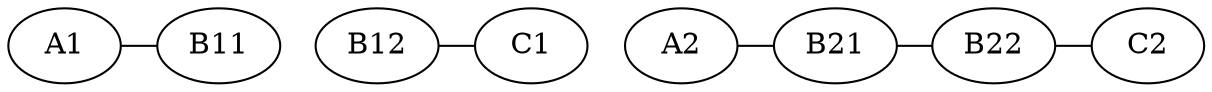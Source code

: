 graph {
	rankdir="TB";
	rank="new";
	{ rank="same";
	"A1" -- "B11"; "B12" -- "C1";
	}
	rank="new";
	{ rank="same";
	"A2" -- "B21"; "B21" -- "B22"; "B22" -- "C2";
	}
}
